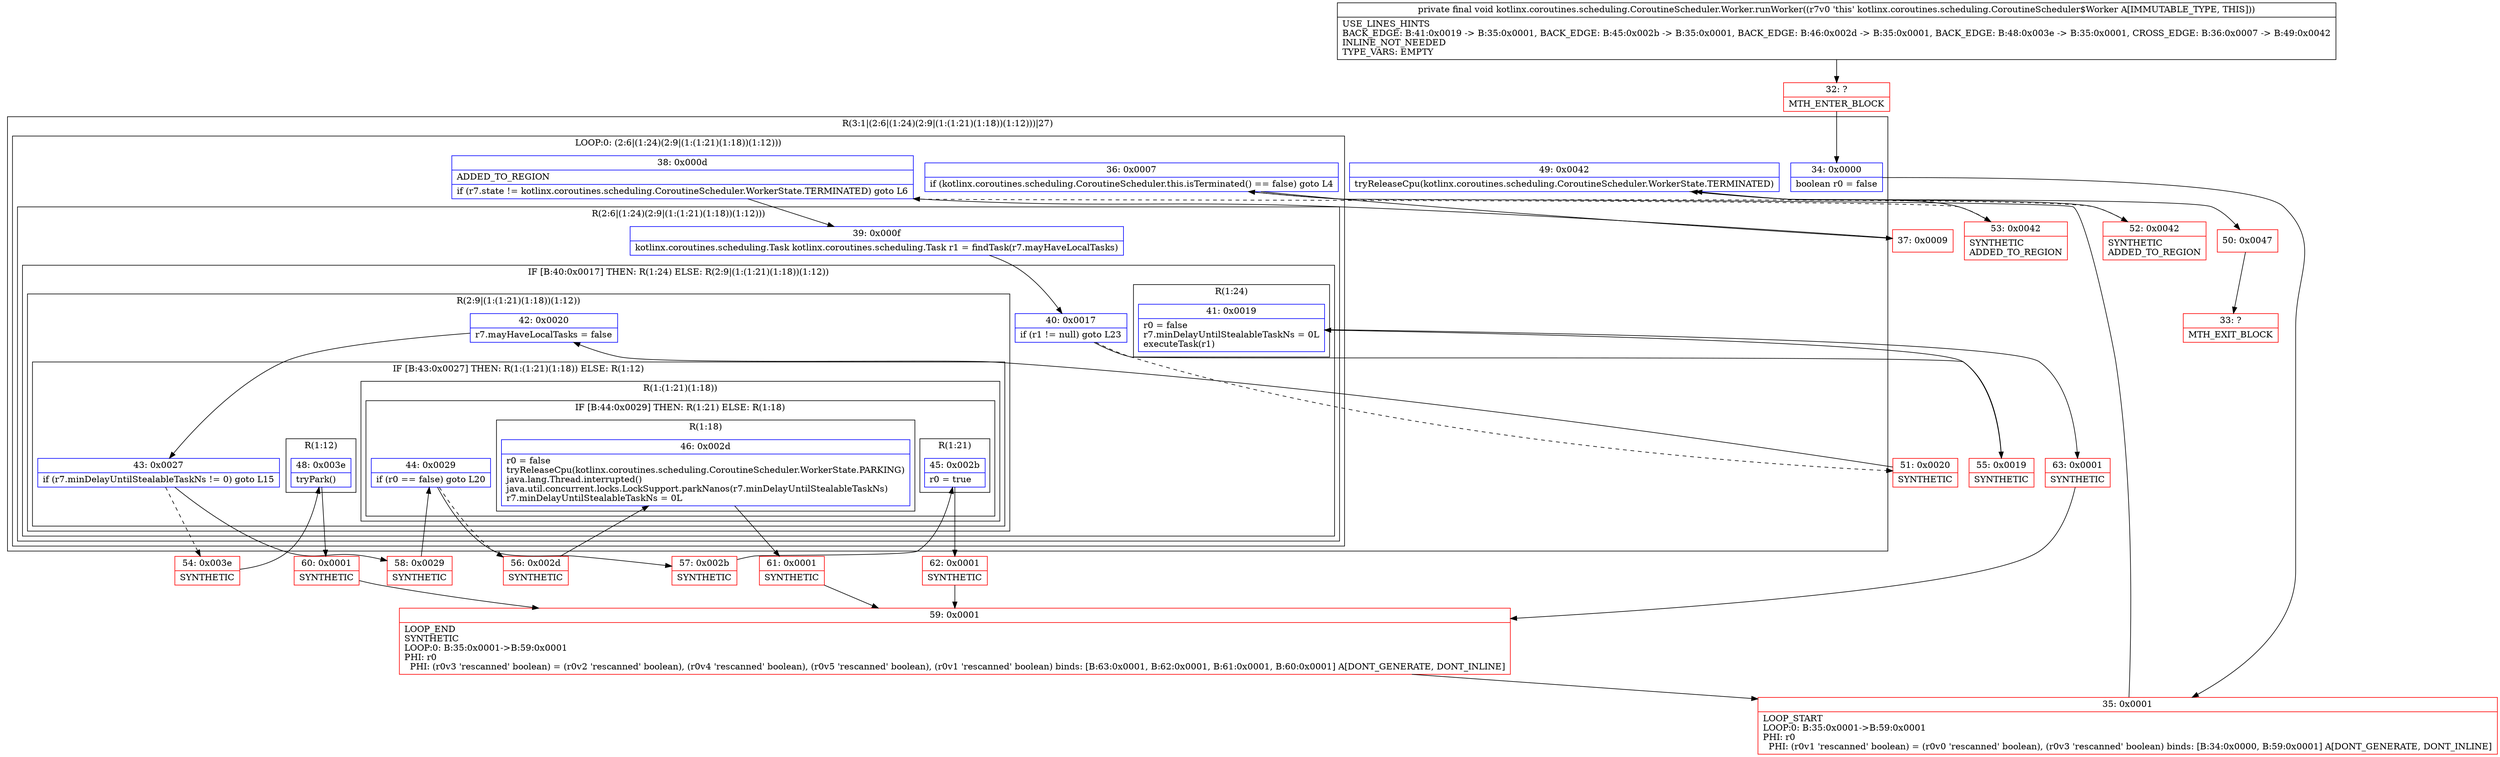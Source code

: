 digraph "CFG forkotlinx.coroutines.scheduling.CoroutineScheduler.Worker.runWorker()V" {
subgraph cluster_Region_1585714373 {
label = "R(3:1|(2:6|(1:24)(2:9|(1:(1:21)(1:18))(1:12)))|27)";
node [shape=record,color=blue];
Node_34 [shape=record,label="{34\:\ 0x0000|boolean r0 = false\l}"];
subgraph cluster_LoopRegion_2117669695 {
label = "LOOP:0: (2:6|(1:24)(2:9|(1:(1:21)(1:18))(1:12)))";
node [shape=record,color=blue];
Node_36 [shape=record,label="{36\:\ 0x0007|if (kotlinx.coroutines.scheduling.CoroutineScheduler.this.isTerminated() == false) goto L4\l}"];
Node_38 [shape=record,label="{38\:\ 0x000d|ADDED_TO_REGION\l|if (r7.state != kotlinx.coroutines.scheduling.CoroutineScheduler.WorkerState.TERMINATED) goto L6\l}"];
subgraph cluster_Region_1737511308 {
label = "R(2:6|(1:24)(2:9|(1:(1:21)(1:18))(1:12)))";
node [shape=record,color=blue];
Node_39 [shape=record,label="{39\:\ 0x000f|kotlinx.coroutines.scheduling.Task kotlinx.coroutines.scheduling.Task r1 = findTask(r7.mayHaveLocalTasks)\l}"];
subgraph cluster_IfRegion_232463849 {
label = "IF [B:40:0x0017] THEN: R(1:24) ELSE: R(2:9|(1:(1:21)(1:18))(1:12))";
node [shape=record,color=blue];
Node_40 [shape=record,label="{40\:\ 0x0017|if (r1 != null) goto L23\l}"];
subgraph cluster_Region_1131866829 {
label = "R(1:24)";
node [shape=record,color=blue];
Node_41 [shape=record,label="{41\:\ 0x0019|r0 = false\lr7.minDelayUntilStealableTaskNs = 0L\lexecuteTask(r1)\l}"];
}
subgraph cluster_Region_642121737 {
label = "R(2:9|(1:(1:21)(1:18))(1:12))";
node [shape=record,color=blue];
Node_42 [shape=record,label="{42\:\ 0x0020|r7.mayHaveLocalTasks = false\l}"];
subgraph cluster_IfRegion_1722866293 {
label = "IF [B:43:0x0027] THEN: R(1:(1:21)(1:18)) ELSE: R(1:12)";
node [shape=record,color=blue];
Node_43 [shape=record,label="{43\:\ 0x0027|if (r7.minDelayUntilStealableTaskNs != 0) goto L15\l}"];
subgraph cluster_Region_1518759349 {
label = "R(1:(1:21)(1:18))";
node [shape=record,color=blue];
subgraph cluster_IfRegion_323281323 {
label = "IF [B:44:0x0029] THEN: R(1:21) ELSE: R(1:18)";
node [shape=record,color=blue];
Node_44 [shape=record,label="{44\:\ 0x0029|if (r0 == false) goto L20\l}"];
subgraph cluster_Region_481219062 {
label = "R(1:21)";
node [shape=record,color=blue];
Node_45 [shape=record,label="{45\:\ 0x002b|r0 = true\l}"];
}
subgraph cluster_Region_1830347505 {
label = "R(1:18)";
node [shape=record,color=blue];
Node_46 [shape=record,label="{46\:\ 0x002d|r0 = false\ltryReleaseCpu(kotlinx.coroutines.scheduling.CoroutineScheduler.WorkerState.PARKING)\ljava.lang.Thread.interrupted()\ljava.util.concurrent.locks.LockSupport.parkNanos(r7.minDelayUntilStealableTaskNs)\lr7.minDelayUntilStealableTaskNs = 0L\l}"];
}
}
}
subgraph cluster_Region_1812999473 {
label = "R(1:12)";
node [shape=record,color=blue];
Node_48 [shape=record,label="{48\:\ 0x003e|tryPark()\l}"];
}
}
}
}
}
}
Node_49 [shape=record,label="{49\:\ 0x0042|tryReleaseCpu(kotlinx.coroutines.scheduling.CoroutineScheduler.WorkerState.TERMINATED)\l}"];
}
Node_32 [shape=record,color=red,label="{32\:\ ?|MTH_ENTER_BLOCK\l}"];
Node_35 [shape=record,color=red,label="{35\:\ 0x0001|LOOP_START\lLOOP:0: B:35:0x0001\-\>B:59:0x0001\lPHI: r0 \l  PHI: (r0v1 'rescanned' boolean) = (r0v0 'rescanned' boolean), (r0v3 'rescanned' boolean) binds: [B:34:0x0000, B:59:0x0001] A[DONT_GENERATE, DONT_INLINE]\l}"];
Node_37 [shape=record,color=red,label="{37\:\ 0x0009}"];
Node_51 [shape=record,color=red,label="{51\:\ 0x0020|SYNTHETIC\l}"];
Node_54 [shape=record,color=red,label="{54\:\ 0x003e|SYNTHETIC\l}"];
Node_60 [shape=record,color=red,label="{60\:\ 0x0001|SYNTHETIC\l}"];
Node_59 [shape=record,color=red,label="{59\:\ 0x0001|LOOP_END\lSYNTHETIC\lLOOP:0: B:35:0x0001\-\>B:59:0x0001\lPHI: r0 \l  PHI: (r0v3 'rescanned' boolean) = (r0v2 'rescanned' boolean), (r0v4 'rescanned' boolean), (r0v5 'rescanned' boolean), (r0v1 'rescanned' boolean) binds: [B:63:0x0001, B:62:0x0001, B:61:0x0001, B:60:0x0001] A[DONT_GENERATE, DONT_INLINE]\l}"];
Node_58 [shape=record,color=red,label="{58\:\ 0x0029|SYNTHETIC\l}"];
Node_56 [shape=record,color=red,label="{56\:\ 0x002d|SYNTHETIC\l}"];
Node_61 [shape=record,color=red,label="{61\:\ 0x0001|SYNTHETIC\l}"];
Node_57 [shape=record,color=red,label="{57\:\ 0x002b|SYNTHETIC\l}"];
Node_62 [shape=record,color=red,label="{62\:\ 0x0001|SYNTHETIC\l}"];
Node_55 [shape=record,color=red,label="{55\:\ 0x0019|SYNTHETIC\l}"];
Node_63 [shape=record,color=red,label="{63\:\ 0x0001|SYNTHETIC\l}"];
Node_53 [shape=record,color=red,label="{53\:\ 0x0042|SYNTHETIC\lADDED_TO_REGION\l}"];
Node_50 [shape=record,color=red,label="{50\:\ 0x0047}"];
Node_33 [shape=record,color=red,label="{33\:\ ?|MTH_EXIT_BLOCK\l}"];
Node_52 [shape=record,color=red,label="{52\:\ 0x0042|SYNTHETIC\lADDED_TO_REGION\l}"];
MethodNode[shape=record,label="{private final void kotlinx.coroutines.scheduling.CoroutineScheduler.Worker.runWorker((r7v0 'this' kotlinx.coroutines.scheduling.CoroutineScheduler$Worker A[IMMUTABLE_TYPE, THIS]))  | USE_LINES_HINTS\lBACK_EDGE: B:41:0x0019 \-\> B:35:0x0001, BACK_EDGE: B:45:0x002b \-\> B:35:0x0001, BACK_EDGE: B:46:0x002d \-\> B:35:0x0001, BACK_EDGE: B:48:0x003e \-\> B:35:0x0001, CROSS_EDGE: B:36:0x0007 \-\> B:49:0x0042\lINLINE_NOT_NEEDED\lTYPE_VARS: EMPTY\l}"];
MethodNode -> Node_32;Node_34 -> Node_35;
Node_36 -> Node_37;
Node_36 -> Node_52[style=dashed];
Node_38 -> Node_39;
Node_38 -> Node_53[style=dashed];
Node_39 -> Node_40;
Node_40 -> Node_51[style=dashed];
Node_40 -> Node_55;
Node_41 -> Node_63;
Node_42 -> Node_43;
Node_43 -> Node_54[style=dashed];
Node_43 -> Node_58;
Node_44 -> Node_56[style=dashed];
Node_44 -> Node_57;
Node_45 -> Node_62;
Node_46 -> Node_61;
Node_48 -> Node_60;
Node_49 -> Node_50;
Node_32 -> Node_34;
Node_35 -> Node_36;
Node_37 -> Node_38;
Node_51 -> Node_42;
Node_54 -> Node_48;
Node_60 -> Node_59;
Node_59 -> Node_35;
Node_58 -> Node_44;
Node_56 -> Node_46;
Node_61 -> Node_59;
Node_57 -> Node_45;
Node_62 -> Node_59;
Node_55 -> Node_41;
Node_63 -> Node_59;
Node_53 -> Node_49;
Node_50 -> Node_33;
Node_52 -> Node_49;
}

